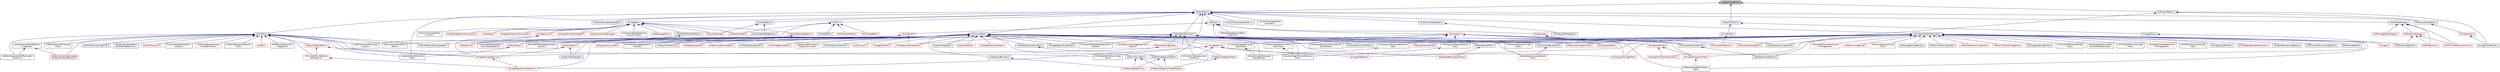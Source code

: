 digraph "itkRealTimeStamp.h"
{
 // LATEX_PDF_SIZE
  edge [fontname="Helvetica",fontsize="10",labelfontname="Helvetica",labelfontsize="10"];
  node [fontname="Helvetica",fontsize="10",shape=record];
  Node1 [label="itkRealTimeStamp.h",height=0.2,width=0.4,color="black", fillcolor="grey75", style="filled", fontcolor="black",tooltip=" "];
  Node1 -> Node2 [dir="back",color="midnightblue",fontsize="10",style="solid",fontname="Helvetica"];
  Node2 [label="itkDataObject.h",height=0.2,width=0.4,color="black", fillcolor="white", style="filled",URL="$itkDataObject_8h.html",tooltip=" "];
  Node2 -> Node3 [dir="back",color="midnightblue",fontsize="10",style="solid",fontname="Helvetica"];
  Node3 [label="itkAutoPointerDataObject\lDecorator.h",height=0.2,width=0.4,color="black", fillcolor="white", style="filled",URL="$itkAutoPointerDataObjectDecorator_8h.html",tooltip=" "];
  Node2 -> Node4 [dir="back",color="midnightblue",fontsize="10",style="solid",fontname="Helvetica"];
  Node4 [label="itkCSVArray2DDataObject.h",height=0.2,width=0.4,color="black", fillcolor="white", style="filled",URL="$itkCSVArray2DDataObject_8h.html",tooltip=" "];
  Node4 -> Node5 [dir="back",color="midnightblue",fontsize="10",style="solid",fontname="Helvetica"];
  Node5 [label="itkCSVArray2DFileReader.h",height=0.2,width=0.4,color="black", fillcolor="white", style="filled",URL="$itkCSVArray2DFileReader_8h.html",tooltip=" "];
  Node2 -> Node6 [dir="back",color="midnightblue",fontsize="10",style="solid",fontname="Helvetica"];
  Node6 [label="itkDataObjectDecorator.h",height=0.2,width=0.4,color="black", fillcolor="white", style="filled",URL="$itkDataObjectDecorator_8h.html",tooltip=" "];
  Node6 -> Node7 [dir="back",color="midnightblue",fontsize="10",style="solid",fontname="Helvetica"];
  Node7 [label="itkImageRegistrationMethod.h",height=0.2,width=0.4,color="black", fillcolor="white", style="filled",URL="$itkImageRegistrationMethod_8h.html",tooltip=" "];
  Node6 -> Node8 [dir="back",color="midnightblue",fontsize="10",style="solid",fontname="Helvetica"];
  Node8 [label="itkImageRegistrationMethodv4.h",height=0.2,width=0.4,color="red", fillcolor="white", style="filled",URL="$itkImageRegistrationMethodv4_8h.html",tooltip=" "];
  Node6 -> Node13 [dir="back",color="midnightblue",fontsize="10",style="solid",fontname="Helvetica"];
  Node13 [label="itkImageToListSampleFilter.h",height=0.2,width=0.4,color="red", fillcolor="white", style="filled",URL="$itkImageToListSampleFilter_8h.html",tooltip=" "];
  Node6 -> Node15 [dir="back",color="midnightblue",fontsize="10",style="solid",fontname="Helvetica"];
  Node15 [label="itkImageToSpatialObjectRegistration\lMethod.h",height=0.2,width=0.4,color="black", fillcolor="white", style="filled",URL="$itkImageToSpatialObjectRegistrationMethod_8h.html",tooltip=" "];
  Node6 -> Node16 [dir="back",color="midnightblue",fontsize="10",style="solid",fontname="Helvetica"];
  Node16 [label="itkInteriorExteriorMeshFilter.h",height=0.2,width=0.4,color="black", fillcolor="white", style="filled",URL="$itkInteriorExteriorMeshFilter_8h.html",tooltip=" "];
  Node6 -> Node17 [dir="back",color="midnightblue",fontsize="10",style="solid",fontname="Helvetica"];
  Node17 [label="itkMultiResolutionImageRegistration\lMethod.h",height=0.2,width=0.4,color="red", fillcolor="white", style="filled",URL="$itkMultiResolutionImageRegistrationMethod_8h.html",tooltip=" "];
  Node6 -> Node19 [dir="back",color="midnightblue",fontsize="10",style="solid",fontname="Helvetica"];
  Node19 [label="itkPointSetToImageRegistration\lMethod.h",height=0.2,width=0.4,color="black", fillcolor="white", style="filled",URL="$itkPointSetToImageRegistrationMethod_8h.html",tooltip=" "];
  Node6 -> Node20 [dir="back",color="midnightblue",fontsize="10",style="solid",fontname="Helvetica"];
  Node20 [label="itkPointSetToPointSetRegistration\lMethod.h",height=0.2,width=0.4,color="black", fillcolor="white", style="filled",URL="$itkPointSetToPointSetRegistrationMethod_8h.html",tooltip=" "];
  Node6 -> Node21 [dir="back",color="midnightblue",fontsize="10",style="solid",fontname="Helvetica"];
  Node21 [label="itkResampleImageFilter.h",height=0.2,width=0.4,color="red", fillcolor="white", style="filled",URL="$itkResampleImageFilter_8h.html",tooltip=" "];
  Node21 -> Node23 [dir="back",color="midnightblue",fontsize="10",style="solid",fontname="Helvetica"];
  Node23 [label="itkImageToImageMetricv4.h",height=0.2,width=0.4,color="red", fillcolor="white", style="filled",URL="$itkImageToImageMetricv4_8h.html",tooltip=" "];
  Node23 -> Node8 [dir="back",color="midnightblue",fontsize="10",style="solid",fontname="Helvetica"];
  Node6 -> Node31 [dir="back",color="midnightblue",fontsize="10",style="solid",fontname="Helvetica"];
  Node31 [label="itkScalarImageToRunLength\lFeaturesFilter.h",height=0.2,width=0.4,color="black", fillcolor="white", style="filled",URL="$itkScalarImageToRunLengthFeaturesFilter_8h.html",tooltip=" "];
  Node6 -> Node32 [dir="back",color="midnightblue",fontsize="10",style="solid",fontname="Helvetica"];
  Node32 [label="itkScalarImageToTextureFeatures\lFilter.h",height=0.2,width=0.4,color="black", fillcolor="white", style="filled",URL="$itkScalarImageToTextureFeaturesFilter_8h.html",tooltip=" "];
  Node6 -> Node33 [dir="back",color="midnightblue",fontsize="10",style="solid",fontname="Helvetica"];
  Node33 [label="itkTransformGeometryImage\lFilter.h",height=0.2,width=0.4,color="black", fillcolor="white", style="filled",URL="$itkTransformGeometryImageFilter_8h.html",tooltip=" "];
  Node6 -> Node34 [dir="back",color="midnightblue",fontsize="10",style="solid",fontname="Helvetica"];
  Node34 [label="itkTransformToDisplacement\lFieldFilter.h",height=0.2,width=0.4,color="black", fillcolor="white", style="filled",URL="$itkTransformToDisplacementFieldFilter_8h.html",tooltip=" "];
  Node6 -> Node35 [dir="back",color="midnightblue",fontsize="10",style="solid",fontname="Helvetica"];
  Node35 [label="itkWeightedCovarianceSample\lFilter.h",height=0.2,width=0.4,color="red", fillcolor="white", style="filled",URL="$itkWeightedCovarianceSampleFilter_8h.html",tooltip=" "];
  Node6 -> Node37 [dir="back",color="midnightblue",fontsize="10",style="solid",fontname="Helvetica"];
  Node37 [label="itkWeightedMeanSampleFilter.h",height=0.2,width=0.4,color="red", fillcolor="white", style="filled",URL="$itkWeightedMeanSampleFilter_8h.html",tooltip=" "];
  Node2 -> Node38 [dir="back",color="midnightblue",fontsize="10",style="solid",fontname="Helvetica"];
  Node38 [label="itkGPUDataManager.h",height=0.2,width=0.4,color="black", fillcolor="white", style="filled",URL="$itkGPUDataManager_8h.html",tooltip=" "];
  Node38 -> Node39 [dir="back",color="midnightblue",fontsize="10",style="solid",fontname="Helvetica"];
  Node39 [label="itkGPUFiniteDifferenceFunction.h",height=0.2,width=0.4,color="red", fillcolor="white", style="filled",URL="$itkGPUFiniteDifferenceFunction_8h.html",tooltip=" "];
  Node38 -> Node52 [dir="back",color="midnightblue",fontsize="10",style="solid",fontname="Helvetica"];
  Node52 [label="itkGPUImageDataManager.h",height=0.2,width=0.4,color="red", fillcolor="white", style="filled",URL="$itkGPUImageDataManager_8h.html",tooltip=" "];
  Node38 -> Node55 [dir="back",color="midnightblue",fontsize="10",style="solid",fontname="Helvetica"];
  Node55 [label="itkGPUKernelManager.h",height=0.2,width=0.4,color="red", fillcolor="white", style="filled",URL="$itkGPUKernelManager_8h.html",tooltip=" "];
  Node55 -> Node57 [dir="back",color="midnightblue",fontsize="10",style="solid",fontname="Helvetica"];
  Node57 [label="itkGPUCastImageFilter.h",height=0.2,width=0.4,color="black", fillcolor="white", style="filled",URL="$itkGPUCastImageFilter_8h.html",tooltip=" "];
  Node55 -> Node39 [dir="back",color="midnightblue",fontsize="10",style="solid",fontname="Helvetica"];
  Node55 -> Node65 [dir="back",color="midnightblue",fontsize="10",style="solid",fontname="Helvetica"];
  Node65 [label="itkGPUReduction.h",height=0.2,width=0.4,color="red", fillcolor="white", style="filled",URL="$itkGPUReduction_8h.html",tooltip=" "];
  Node38 -> Node65 [dir="back",color="midnightblue",fontsize="10",style="solid",fontname="Helvetica"];
  Node2 -> Node66 [dir="back",color="midnightblue",fontsize="10",style="solid",fontname="Helvetica"];
  Node66 [label="itkImageBase.h",height=0.2,width=0.4,color="black", fillcolor="white", style="filled",URL="$itkImageBase_8h.html",tooltip=" "];
  Node66 -> Node67 [dir="back",color="midnightblue",fontsize="10",style="solid",fontname="Helvetica"];
  Node67 [label="itkBinaryThresholdSpatial\lFunction.h",height=0.2,width=0.4,color="black", fillcolor="white", style="filled",URL="$itkBinaryThresholdSpatialFunction_8h.html",tooltip=" "];
  Node66 -> Node68 [dir="back",color="midnightblue",fontsize="10",style="solid",fontname="Helvetica"];
  Node68 [label="itkGTestTypedefsAndConstructors.h",height=0.2,width=0.4,color="red", fillcolor="white", style="filled",URL="$itkGTestTypedefsAndConstructors_8h.html",tooltip=" "];
  Node66 -> Node70 [dir="back",color="midnightblue",fontsize="10",style="solid",fontname="Helvetica"];
  Node70 [label="itkImageFunction.h",height=0.2,width=0.4,color="red", fillcolor="white", style="filled",URL="$itkImageFunction_8h.html",tooltip=" "];
  Node70 -> Node71 [dir="back",color="midnightblue",fontsize="10",style="solid",fontname="Helvetica"];
  Node71 [label="itkBSplineControlPointImage\lFunction.h",height=0.2,width=0.4,color="black", fillcolor="white", style="filled",URL="$itkBSplineControlPointImageFunction_8h.html",tooltip=" "];
  Node70 -> Node23 [dir="back",color="midnightblue",fontsize="10",style="solid",fontname="Helvetica"];
  Node66 -> Node202 [dir="back",color="midnightblue",fontsize="10",style="solid",fontname="Helvetica"];
  Node202 [label="itkLabelMap.h",height=0.2,width=0.4,color="red", fillcolor="white", style="filled",URL="$itkLabelMap_8h.html",tooltip=" "];
  Node66 -> Node250 [dir="back",color="midnightblue",fontsize="10",style="solid",fontname="Helvetica"];
  Node250 [label="itkLevelSetImage.h",height=0.2,width=0.4,color="red", fillcolor="white", style="filled",URL="$itkLevelSetImage_8h.html",tooltip=" "];
  Node66 -> Node256 [dir="back",color="midnightblue",fontsize="10",style="solid",fontname="Helvetica"];
  Node256 [label="itkNeighborhoodAccessorFunctor.h",height=0.2,width=0.4,color="red", fillcolor="white", style="filled",URL="$itkNeighborhoodAccessorFunctor_8h.html",tooltip=" "];
  Node66 -> Node929 [dir="back",color="midnightblue",fontsize="10",style="solid",fontname="Helvetica"];
  Node929 [label="itkParametricPath.h",height=0.2,width=0.4,color="red", fillcolor="white", style="filled",URL="$itkParametricPath_8h.html",tooltip=" "];
  Node66 -> Node152 [dir="back",color="midnightblue",fontsize="10",style="solid",fontname="Helvetica"];
  Node152 [label="itkPointSetToImageMetric.h",height=0.2,width=0.4,color="red", fillcolor="white", style="filled",URL="$itkPointSetToImageMetric_8h.html",tooltip=" "];
  Node152 -> Node19 [dir="back",color="midnightblue",fontsize="10",style="solid",fontname="Helvetica"];
  Node152 -> Node156 [dir="back",color="midnightblue",fontsize="10",style="solid",fontname="Helvetica"];
  Node156 [label="itkPointSetToSpatialObject\lDemonsRegistration.h",height=0.2,width=0.4,color="black", fillcolor="white", style="filled",URL="$itkPointSetToSpatialObjectDemonsRegistration_8h.html",tooltip=" "];
  Node66 -> Node429 [dir="back",color="midnightblue",fontsize="10",style="solid",fontname="Helvetica"];
  Node429 [label="itkPointSetToPointSetMetric.h",height=0.2,width=0.4,color="black", fillcolor="white", style="filled",URL="$itkPointSetToPointSetMetric_8h.html",tooltip=" "];
  Node429 -> Node392 [dir="back",color="midnightblue",fontsize="10",style="solid",fontname="Helvetica"];
  Node392 [label="itkEuclideanDistancePoint\lMetric.h",height=0.2,width=0.4,color="black", fillcolor="white", style="filled",URL="$itkEuclideanDistancePointMetric_8h.html",tooltip=" "];
  Node429 -> Node20 [dir="back",color="midnightblue",fontsize="10",style="solid",fontname="Helvetica"];
  Node66 -> Node935 [dir="back",color="midnightblue",fontsize="10",style="solid",fontname="Helvetica"];
  Node935 [label="itkSpatialOrientationAdapter.h",height=0.2,width=0.4,color="red", fillcolor="white", style="filled",URL="$itkSpatialOrientationAdapter_8h.html",tooltip=" "];
  Node66 -> Node936 [dir="back",color="midnightblue",fontsize="10",style="solid",fontname="Helvetica"];
  Node936 [label="itkSpecialCoordinatesImage.h",height=0.2,width=0.4,color="red", fillcolor="white", style="filled",URL="$itkSpecialCoordinatesImage_8h.html",tooltip=" "];
  Node66 -> Node937 [dir="back",color="midnightblue",fontsize="10",style="solid",fontname="Helvetica"];
  Node937 [label="itkVectorImageNeighborhood\lAccessorFunctor.h",height=0.2,width=0.4,color="red", fillcolor="white", style="filled",URL="$itkVectorImageNeighborhoodAccessorFunctor_8h.html",tooltip=" "];
  Node66 -> Node145 [dir="back",color="midnightblue",fontsize="10",style="solid",fontname="Helvetica"];
  Node145 [label="itkWarpImageFilter.h",height=0.2,width=0.4,color="red", fillcolor="white", style="filled",URL="$itkWarpImageFilter_8h.html",tooltip=" "];
  Node2 -> Node939 [dir="back",color="midnightblue",fontsize="10",style="solid",fontname="Helvetica"];
  Node939 [label="itkLevelSetBase.h",height=0.2,width=0.4,color="black", fillcolor="white", style="filled",URL="$itkLevelSetBase_8h.html",tooltip=" "];
  Node939 -> Node250 [dir="back",color="midnightblue",fontsize="10",style="solid",fontname="Helvetica"];
  Node939 -> Node940 [dir="back",color="midnightblue",fontsize="10",style="solid",fontname="Helvetica"];
  Node940 [label="itkLevelSetQuadEdgeMesh.h",height=0.2,width=0.4,color="black", fillcolor="white", style="filled",URL="$itkLevelSetQuadEdgeMesh_8h.html",tooltip=" "];
  Node2 -> Node941 [dir="back",color="midnightblue",fontsize="10",style="solid",fontname="Helvetica"];
  Node941 [label="itkMatrixResizeableDataObject.h",height=0.2,width=0.4,color="black", fillcolor="white", style="filled",URL="$itkMatrixResizeableDataObject_8h.html",tooltip=" "];
  Node2 -> Node942 [dir="back",color="midnightblue",fontsize="10",style="solid",fontname="Helvetica"];
  Node942 [label="itkPath.h",height=0.2,width=0.4,color="black", fillcolor="white", style="filled",URL="$itkPath_8h.html",tooltip=" "];
  Node942 -> Node943 [dir="back",color="midnightblue",fontsize="10",style="solid",fontname="Helvetica"];
  Node943 [label="itkChainCodePath.h",height=0.2,width=0.4,color="red", fillcolor="white", style="filled",URL="$itkChainCodePath_8h.html",tooltip=" "];
  Node942 -> Node945 [dir="back",color="midnightblue",fontsize="10",style="solid",fontname="Helvetica"];
  Node945 [label="itkHilbertPath.h",height=0.2,width=0.4,color="black", fillcolor="white", style="filled",URL="$itkHilbertPath_8h.html",tooltip=" "];
  Node942 -> Node929 [dir="back",color="midnightblue",fontsize="10",style="solid",fontname="Helvetica"];
  Node942 -> Node909 [dir="back",color="midnightblue",fontsize="10",style="solid",fontname="Helvetica"];
  Node909 [label="itkPathConstIterator.h",height=0.2,width=0.4,color="red", fillcolor="white", style="filled",URL="$itkPathConstIterator_8h.html",tooltip=" "];
  Node942 -> Node946 [dir="back",color="midnightblue",fontsize="10",style="solid",fontname="Helvetica"];
  Node946 [label="itkPathSource.h",height=0.2,width=0.4,color="red", fillcolor="white", style="filled",URL="$itkPathSource_8h.html",tooltip=" "];
  Node2 -> Node951 [dir="back",color="midnightblue",fontsize="10",style="solid",fontname="Helvetica"];
  Node951 [label="itkPointSet.h",height=0.2,width=0.4,color="black", fillcolor="white", style="filled",URL="$itkPointSet_8h.html",tooltip=" "];
  Node951 -> Node690 [dir="back",color="midnightblue",fontsize="10",style="solid",fontname="Helvetica"];
  Node690 [label="itkBSplineControlPointImage\lFilter.h",height=0.2,width=0.4,color="black", fillcolor="white", style="filled",URL="$itkBSplineControlPointImageFilter_8h.html",tooltip=" "];
  Node951 -> Node71 [dir="back",color="midnightblue",fontsize="10",style="solid",fontname="Helvetica"];
  Node951 -> Node177 [dir="back",color="midnightblue",fontsize="10",style="solid",fontname="Helvetica"];
  Node177 [label="itkBSplineExponentialDiffeomorphic\lTransform.h",height=0.2,width=0.4,color="black", fillcolor="white", style="filled",URL="$itkBSplineExponentialDiffeomorphicTransform_8h.html",tooltip=" "];
  Node951 -> Node175 [dir="back",color="midnightblue",fontsize="10",style="solid",fontname="Helvetica"];
  Node175 [label="itkBSplineSmoothingOnUpdate\lDisplacementFieldTransform.h",height=0.2,width=0.4,color="red", fillcolor="white", style="filled",URL="$itkBSplineSmoothingOnUpdateDisplacementFieldTransform_8h.html",tooltip=" "];
  Node951 -> Node264 [dir="back",color="midnightblue",fontsize="10",style="solid",fontname="Helvetica"];
  Node264 [label="itkBlockMatchingImageFilter.h",height=0.2,width=0.4,color="black", fillcolor="white", style="filled",URL="$itkBlockMatchingImageFilter_8h.html",tooltip=" "];
  Node951 -> Node714 [dir="back",color="midnightblue",fontsize="10",style="solid",fontname="Helvetica"];
  Node714 [label="itkDisplacementFieldToBSpline\lImageFilter.h",height=0.2,width=0.4,color="black", fillcolor="white", style="filled",URL="$itkDisplacementFieldToBSplineImageFilter_8h.html",tooltip=" "];
  Node714 -> Node177 [dir="back",color="midnightblue",fontsize="10",style="solid",fontname="Helvetica"];
  Node714 -> Node175 [dir="back",color="midnightblue",fontsize="10",style="solid",fontname="Helvetica"];
  Node951 -> Node392 [dir="back",color="midnightblue",fontsize="10",style="solid",fontname="Helvetica"];
  Node951 -> Node185 [dir="back",color="midnightblue",fontsize="10",style="solid",fontname="Helvetica"];
  Node185 [label="itkExpectationBasedPoint\lSetToPointSetMetricv4.h",height=0.2,width=0.4,color="black", fillcolor="white", style="filled",URL="$itkExpectationBasedPointSetToPointSetMetricv4_8h.html",tooltip=" "];
  Node951 -> Node23 [dir="back",color="midnightblue",fontsize="10",style="solid",fontname="Helvetica"];
  Node951 -> Node952 [dir="back",color="midnightblue",fontsize="10",style="solid",fontname="Helvetica"];
  Node952 [label="itkKernelTransform.h",height=0.2,width=0.4,color="red", fillcolor="white", style="filled",URL="$itkKernelTransform_8h.html",tooltip=" "];
  Node951 -> Node262 [dir="back",color="midnightblue",fontsize="10",style="solid",fontname="Helvetica"];
  Node262 [label="itkLandmarkBasedTransform\lInitializer.h",height=0.2,width=0.4,color="black", fillcolor="white", style="filled",URL="$itkLandmarkBasedTransformInitializer_8h.html",tooltip=" "];
  Node951 -> Node958 [dir="back",color="midnightblue",fontsize="10",style="solid",fontname="Helvetica"];
  Node958 [label="itkManifoldParzenWindows\lPointSetFunction.h",height=0.2,width=0.4,color="red", fillcolor="white", style="filled",URL="$itkManifoldParzenWindowsPointSetFunction_8h.html",tooltip=" "];
  Node951 -> Node336 [dir="back",color="midnightblue",fontsize="10",style="solid",fontname="Helvetica"];
  Node336 [label="itkMaskFeaturePointSelection\lFilter.h",height=0.2,width=0.4,color="black", fillcolor="white", style="filled",URL="$itkMaskFeaturePointSelectionFilter_8h.html",tooltip=" "];
  Node951 -> Node959 [dir="back",color="midnightblue",fontsize="10",style="solid",fontname="Helvetica"];
  Node959 [label="itkMesh.h",height=0.2,width=0.4,color="red", fillcolor="white", style="filled",URL="$itkMesh_8h.html",tooltip=" "];
  Node951 -> Node828 [dir="back",color="midnightblue",fontsize="10",style="solid",fontname="Helvetica"];
  Node828 [label="itkN4BiasFieldCorrection\lImageFilter.h",height=0.2,width=0.4,color="black", fillcolor="white", style="filled",URL="$itkN4BiasFieldCorrectionImageFilter_8h.html",tooltip=" "];
  Node951 -> Node180 [dir="back",color="midnightblue",fontsize="10",style="solid",fontname="Helvetica"];
  Node180 [label="itkObjectToObjectMetric.h",height=0.2,width=0.4,color="red", fillcolor="white", style="filled",URL="$itkObjectToObjectMetric_8h.html",tooltip=" "];
  Node180 -> Node23 [dir="back",color="midnightblue",fontsize="10",style="solid",fontname="Helvetica"];
  Node180 -> Node182 [dir="back",color="midnightblue",fontsize="10",style="solid",fontname="Helvetica"];
  Node182 [label="itkPointSetToPointSetMetric\lWithIndexv4.h",height=0.2,width=0.4,color="red", fillcolor="white", style="filled",URL="$itkPointSetToPointSetMetricWithIndexv4_8h.html",tooltip=" "];
  Node182 -> Node8 [dir="back",color="midnightblue",fontsize="10",style="solid",fontname="Helvetica"];
  Node951 -> Node989 [dir="back",color="midnightblue",fontsize="10",style="solid",fontname="Helvetica"];
  Node989 [label="itkPointSetToListSampleAdaptor.h",height=0.2,width=0.4,color="black", fillcolor="white", style="filled",URL="$itkPointSetToListSampleAdaptor_8h.html",tooltip=" "];
  Node951 -> Node182 [dir="back",color="midnightblue",fontsize="10",style="solid",fontname="Helvetica"];
  Node951 -> Node990 [dir="back",color="midnightblue",fontsize="10",style="solid",fontname="Helvetica"];
  Node990 [label="itkSpatialObjectToPointSet\lFilter.h",height=0.2,width=0.4,color="black", fillcolor="white", style="filled",URL="$itkSpatialObjectToPointSetFilter_8h.html",tooltip=" "];
  Node951 -> Node891 [dir="back",color="midnightblue",fontsize="10",style="solid",fontname="Helvetica"];
  Node891 [label="itkTriangleMeshToBinaryImage\lFilter.h",height=0.2,width=0.4,color="black", fillcolor="white", style="filled",URL="$itkTriangleMeshToBinaryImageFilter_8h.html",tooltip=" "];
  Node2 -> Node991 [dir="back",color="midnightblue",fontsize="10",style="solid",fontname="Helvetica"];
  Node991 [label="itkProcessObject.h",height=0.2,width=0.4,color="black", fillcolor="white", style="filled",URL="$itkProcessObject_8h.html",tooltip=" "];
  Node991 -> Node992 [dir="back",color="midnightblue",fontsize="10",style="solid",fontname="Helvetica"];
  Node992 [label="itkCovarianceSampleFilter.h",height=0.2,width=0.4,color="black", fillcolor="white", style="filled",URL="$itkCovarianceSampleFilter_8h.html",tooltip=" "];
  Node992 -> Node35 [dir="back",color="midnightblue",fontsize="10",style="solid",fontname="Helvetica"];
  Node991 -> Node993 [dir="back",color="midnightblue",fontsize="10",style="solid",fontname="Helvetica"];
  Node993 [label="itkDataObjectConstIterator.h",height=0.2,width=0.4,color="red", fillcolor="white", style="filled",URL="$itkDataObjectConstIterator_8h.html",tooltip=" "];
  Node991 -> Node996 [dir="back",color="midnightblue",fontsize="10",style="solid",fontname="Helvetica"];
  Node996 [label="itkDataObjectIterator.h",height=0.2,width=0.4,color="red", fillcolor="white", style="filled",URL="$itkDataObjectIterator_8h.html",tooltip=" "];
  Node991 -> Node999 [dir="back",color="midnightblue",fontsize="10",style="solid",fontname="Helvetica"];
  Node999 [label="itkEquivalencyTable.h",height=0.2,width=0.4,color="black", fillcolor="white", style="filled",URL="$itkEquivalencyTable_8h.html",tooltip=" "];
  Node999 -> Node1000 [dir="back",color="midnightblue",fontsize="10",style="solid",fontname="Helvetica"];
  Node1000 [label="itkWatershedSegmentTreeGenerator.h",height=0.2,width=0.4,color="red", fillcolor="white", style="filled",URL="$itkWatershedSegmentTreeGenerator_8h.html",tooltip=" "];
  Node999 -> Node924 [dir="back",color="midnightblue",fontsize="10",style="solid",fontname="Helvetica"];
  Node924 [label="itkWatershedSegmenter.h",height=0.2,width=0.4,color="red", fillcolor="white", style="filled",URL="$itkWatershedSegmenter_8h.html",tooltip=" "];
  Node991 -> Node1001 [dir="back",color="midnightblue",fontsize="10",style="solid",fontname="Helvetica"];
  Node1001 [label="itkGDCMSeriesFileNames.h",height=0.2,width=0.4,color="black", fillcolor="white", style="filled",URL="$itkGDCMSeriesFileNames_8h.html",tooltip=" "];
  Node991 -> Node1002 [dir="back",color="midnightblue",fontsize="10",style="solid",fontname="Helvetica"];
  Node1002 [label="itkHistogramToRunLengthFeatures\lFilter.h",height=0.2,width=0.4,color="black", fillcolor="white", style="filled",URL="$itkHistogramToRunLengthFeaturesFilter_8h.html",tooltip=" "];
  Node1002 -> Node31 [dir="back",color="midnightblue",fontsize="10",style="solid",fontname="Helvetica"];
  Node991 -> Node1003 [dir="back",color="midnightblue",fontsize="10",style="solid",fontname="Helvetica"];
  Node1003 [label="itkHistogramToTextureFeatures\lFilter.h",height=0.2,width=0.4,color="black", fillcolor="white", style="filled",URL="$itkHistogramToTextureFeaturesFilter_8h.html",tooltip=" "];
  Node1003 -> Node32 [dir="back",color="midnightblue",fontsize="10",style="solid",fontname="Helvetica"];
  Node991 -> Node1004 [dir="back",color="midnightblue",fontsize="10",style="solid",fontname="Helvetica"];
  Node1004 [label="itkIOCommon.h",height=0.2,width=0.4,color="red", fillcolor="white", style="filled",URL="$itkIOCommon_8h.html",tooltip=" "];
  Node991 -> Node1011 [dir="back",color="midnightblue",fontsize="10",style="solid",fontname="Helvetica"];
  Node1011 [label="itkImageFileWriter.h",height=0.2,width=0.4,color="red", fillcolor="white", style="filled",URL="$itkImageFileWriter_8h.html",tooltip=" "];
  Node991 -> Node7 [dir="back",color="midnightblue",fontsize="10",style="solid",fontname="Helvetica"];
  Node991 -> Node8 [dir="back",color="midnightblue",fontsize="10",style="solid",fontname="Helvetica"];
  Node991 -> Node674 [dir="back",color="midnightblue",fontsize="10",style="solid",fontname="Helvetica"];
  Node674 [label="itkImageSource.h",height=0.2,width=0.4,color="red", fillcolor="white", style="filled",URL="$itkImageSource_8h.html",tooltip=" "];
  Node674 -> Node525 [dir="back",color="midnightblue",fontsize="10",style="solid",fontname="Helvetica"];
  Node525 [label="itkHistogramToImageFilter.h",height=0.2,width=0.4,color="red", fillcolor="white", style="filled",URL="$itkHistogramToImageFilter_8h.html",tooltip=" "];
  Node674 -> Node681 [dir="back",color="midnightblue",fontsize="10",style="solid",fontname="Helvetica"];
  Node681 [label="itkImageFileReader.h",height=0.2,width=0.4,color="red", fillcolor="white", style="filled",URL="$itkImageFileReader_8h.html",tooltip=" "];
  Node674 -> Node34 [dir="back",color="midnightblue",fontsize="10",style="solid",fontname="Helvetica"];
  Node674 -> Node891 [dir="back",color="midnightblue",fontsize="10",style="solid",fontname="Helvetica"];
  Node991 -> Node13 [dir="back",color="midnightblue",fontsize="10",style="solid",fontname="Helvetica"];
  Node991 -> Node15 [dir="back",color="midnightblue",fontsize="10",style="solid",fontname="Helvetica"];
  Node991 -> Node1013 [dir="back",color="midnightblue",fontsize="10",style="solid",fontname="Helvetica"];
  Node1013 [label="itkIterationReporter.h",height=0.2,width=0.4,color="black", fillcolor="white", style="filled",URL="$itkIterationReporter_8h.html",tooltip=" "];
  Node991 -> Node1014 [dir="back",color="midnightblue",fontsize="10",style="solid",fontname="Helvetica"];
  Node1014 [label="itkMeanSampleFilter.h",height=0.2,width=0.4,color="black", fillcolor="white", style="filled",URL="$itkMeanSampleFilter_8h.html",tooltip=" "];
  Node1014 -> Node37 [dir="back",color="midnightblue",fontsize="10",style="solid",fontname="Helvetica"];
  Node991 -> Node1015 [dir="back",color="midnightblue",fontsize="10",style="solid",fontname="Helvetica"];
  Node1015 [label="itkMeshFileWriter.h",height=0.2,width=0.4,color="red", fillcolor="white", style="filled",URL="$itkMeshFileWriter_8h.html",tooltip=" "];
  Node991 -> Node1017 [dir="back",color="midnightblue",fontsize="10",style="solid",fontname="Helvetica"];
  Node1017 [label="itkMeshSource.h",height=0.2,width=0.4,color="red", fillcolor="white", style="filled",URL="$itkMeshSource_8h.html",tooltip=" "];
  Node1017 -> Node990 [dir="back",color="midnightblue",fontsize="10",style="solid",fontname="Helvetica"];
  Node991 -> Node17 [dir="back",color="midnightblue",fontsize="10",style="solid",fontname="Helvetica"];
  Node991 -> Node1037 [dir="back",color="midnightblue",fontsize="10",style="solid",fontname="Helvetica"];
  Node1037 [label="itkOneWayEquivalencyTable.h",height=0.2,width=0.4,color="black", fillcolor="white", style="filled",URL="$itkOneWayEquivalencyTable_8h.html",tooltip=" "];
  Node1037 -> Node1038 [dir="back",color="midnightblue",fontsize="10",style="solid",fontname="Helvetica"];
  Node1038 [label="itkWatershedSegmentTable.h",height=0.2,width=0.4,color="black", fillcolor="white", style="filled",URL="$itkWatershedSegmentTable_8h.html",tooltip=" "];
  Node1038 -> Node1000 [dir="back",color="midnightblue",fontsize="10",style="solid",fontname="Helvetica"];
  Node1038 -> Node924 [dir="back",color="midnightblue",fontsize="10",style="solid",fontname="Helvetica"];
  Node991 -> Node946 [dir="back",color="midnightblue",fontsize="10",style="solid",fontname="Helvetica"];
  Node991 -> Node19 [dir="back",color="midnightblue",fontsize="10",style="solid",fontname="Helvetica"];
  Node991 -> Node20 [dir="back",color="midnightblue",fontsize="10",style="solid",fontname="Helvetica"];
  Node991 -> Node156 [dir="back",color="midnightblue",fontsize="10",style="solid",fontname="Helvetica"];
  Node991 -> Node1039 [dir="back",color="midnightblue",fontsize="10",style="solid",fontname="Helvetica"];
  Node1039 [label="itkProgressAccumulator.h",height=0.2,width=0.4,color="red", fillcolor="white", style="filled",URL="$itkProgressAccumulator_8h.html",tooltip=" "];
  Node991 -> Node1040 [dir="back",color="midnightblue",fontsize="10",style="solid",fontname="Helvetica"];
  Node1040 [label="itkProgressReporter.h",height=0.2,width=0.4,color="red", fillcolor="white", style="filled",URL="$itkProgressReporter_8h.html",tooltip=" "];
  Node1040 -> Node1041 [dir="back",color="midnightblue",fontsize="10",style="solid",fontname="Helvetica"];
  Node1041 [label="itkHistogramThresholdCalculator.h",height=0.2,width=0.4,color="red", fillcolor="white", style="filled",URL="$itkHistogramThresholdCalculator_8h.html",tooltip=" "];
  Node1040 -> Node654 [dir="back",color="midnightblue",fontsize="10",style="solid",fontname="Helvetica"];
  Node654 [label="itkImageToHistogramFilter.h",height=0.2,width=0.4,color="red", fillcolor="white", style="filled",URL="$itkImageToHistogramFilter_8h.html",tooltip=" "];
  Node654 -> Node668 [dir="back",color="midnightblue",fontsize="10",style="solid",fontname="Helvetica"];
  Node668 [label="itkMaskedImageToHistogram\lFilter.h",height=0.2,width=0.4,color="black", fillcolor="white", style="filled",URL="$itkMaskedImageToHistogramFilter_8h.html",tooltip=" "];
  Node991 -> Node1083 [dir="back",color="midnightblue",fontsize="10",style="solid",fontname="Helvetica"];
  Node1083 [label="itkProgressTransformer.h",height=0.2,width=0.4,color="black", fillcolor="white", style="filled",URL="$itkProgressTransformer_8h.html",tooltip=" "];
  Node991 -> Node1084 [dir="back",color="midnightblue",fontsize="10",style="solid",fontname="Helvetica"];
  Node1084 [label="itkSampleClassifierFilter.h",height=0.2,width=0.4,color="red", fillcolor="white", style="filled",URL="$itkSampleClassifierFilter_8h.html",tooltip=" "];
  Node991 -> Node1085 [dir="back",color="midnightblue",fontsize="10",style="solid",fontname="Helvetica"];
  Node1085 [label="itkSampleToHistogramFilter.h",height=0.2,width=0.4,color="red", fillcolor="white", style="filled",URL="$itkSampleToHistogramFilter_8h.html",tooltip=" "];
  Node991 -> Node1086 [dir="back",color="midnightblue",fontsize="10",style="solid",fontname="Helvetica"];
  Node1086 [label="itkSampleToSubsampleFilter.h",height=0.2,width=0.4,color="black", fillcolor="white", style="filled",URL="$itkSampleToSubsampleFilter_8h.html",tooltip=" "];
  Node1086 -> Node1087 [dir="back",color="midnightblue",fontsize="10",style="solid",fontname="Helvetica"];
  Node1087 [label="itkNeighborhoodSampler.h",height=0.2,width=0.4,color="black", fillcolor="white", style="filled",URL="$itkNeighborhoodSampler_8h.html",tooltip=" "];
  Node991 -> Node912 [dir="back",color="midnightblue",fontsize="10",style="solid",fontname="Helvetica"];
  Node912 [label="itkScalarImageToCooccurrence\lMatrixFilter.h",height=0.2,width=0.4,color="black", fillcolor="white", style="filled",URL="$itkScalarImageToCooccurrenceMatrixFilter_8h.html",tooltip=" "];
  Node912 -> Node32 [dir="back",color="midnightblue",fontsize="10",style="solid",fontname="Helvetica"];
  Node991 -> Node913 [dir="back",color="midnightblue",fontsize="10",style="solid",fontname="Helvetica"];
  Node913 [label="itkScalarImageToRunLength\lMatrixFilter.h",height=0.2,width=0.4,color="black", fillcolor="white", style="filled",URL="$itkScalarImageToRunLengthMatrixFilter_8h.html",tooltip=" "];
  Node913 -> Node31 [dir="back",color="midnightblue",fontsize="10",style="solid",fontname="Helvetica"];
  Node991 -> Node1088 [dir="back",color="midnightblue",fontsize="10",style="solid",fontname="Helvetica"];
  Node1088 [label="itkSimpleFilterWatcher.h",height=0.2,width=0.4,color="red", fillcolor="white", style="filled",URL="$itkSimpleFilterWatcher_8h.html",tooltip=" "];
  Node991 -> Node1090 [dir="back",color="midnightblue",fontsize="10",style="solid",fontname="Helvetica"];
  Node1090 [label="itkSpatialObject.h",height=0.2,width=0.4,color="red", fillcolor="white", style="filled",URL="$itkSpatialObject_8h.html",tooltip=" "];
  Node1090 -> Node23 [dir="back",color="midnightblue",fontsize="10",style="solid",fontname="Helvetica"];
  Node1090 -> Node1101 [dir="back",color="midnightblue",fontsize="10",style="solid",fontname="Helvetica"];
  Node1101 [label="itkSpatialObjectReader.h",height=0.2,width=0.4,color="black", fillcolor="white", style="filled",URL="$itkSpatialObjectReader_8h.html",tooltip=" "];
  Node991 -> Node1101 [dir="back",color="midnightblue",fontsize="10",style="solid",fontname="Helvetica"];
  Node991 -> Node1129 [dir="back",color="midnightblue",fontsize="10",style="solid",fontname="Helvetica"];
  Node1129 [label="itkStandardDeviationPerComponent\lSampleFilter.h",height=0.2,width=0.4,color="black", fillcolor="white", style="filled",URL="$itkStandardDeviationPerComponentSampleFilter_8h.html",tooltip=" "];
  Node991 -> Node1130 [dir="back",color="midnightblue",fontsize="10",style="solid",fontname="Helvetica"];
  Node1130 [label="itkStreamingProcessObject.h",height=0.2,width=0.4,color="red", fillcolor="white", style="filled",URL="$itkStreamingProcessObject_8h.html",tooltip=" "];
  Node991 -> Node1131 [dir="back",color="midnightblue",fontsize="10",style="solid",fontname="Helvetica"];
  Node1131 [label="itkTemporalProcessObject.h",height=0.2,width=0.4,color="red", fillcolor="white", style="filled",URL="$itkTemporalProcessObject_8h.html",tooltip=" "];
  Node991 -> Node1133 [dir="back",color="midnightblue",fontsize="10",style="solid",fontname="Helvetica"];
  Node1133 [label="itkTotalProgressReporter.h",height=0.2,width=0.4,color="black", fillcolor="white", style="filled",URL="$itkTotalProgressReporter_8h.html",tooltip=" "];
  Node991 -> Node1134 [dir="back",color="midnightblue",fontsize="10",style="solid",fontname="Helvetica"];
  Node1134 [label="itkVTKImageExportBase.h",height=0.2,width=0.4,color="red", fillcolor="white", style="filled",URL="$itkVTKImageExportBase_8h.html",tooltip=" "];
  Node991 -> Node923 [dir="back",color="midnightblue",fontsize="10",style="solid",fontname="Helvetica"];
  Node923 [label="itkWatershedBoundary.h",height=0.2,width=0.4,color="black", fillcolor="white", style="filled",URL="$itkWatershedBoundary_8h.html",tooltip=" "];
  Node923 -> Node924 [dir="back",color="midnightblue",fontsize="10",style="solid",fontname="Helvetica"];
  Node991 -> Node1136 [dir="back",color="midnightblue",fontsize="10",style="solid",fontname="Helvetica"];
  Node1136 [label="itkWatershedMiniPipeline\lProgressCommand.h",height=0.2,width=0.4,color="red", fillcolor="white", style="filled",URL="$itkWatershedMiniPipelineProgressCommand_8h.html",tooltip=" "];
  Node991 -> Node1137 [dir="back",color="midnightblue",fontsize="10",style="solid",fontname="Helvetica"];
  Node1137 [label="itkWatershedSegmentTree.h",height=0.2,width=0.4,color="red", fillcolor="white", style="filled",URL="$itkWatershedSegmentTree_8h.html",tooltip=" "];
  Node1137 -> Node1000 [dir="back",color="midnightblue",fontsize="10",style="solid",fontname="Helvetica"];
  Node2 -> Node1138 [dir="back",color="midnightblue",fontsize="10",style="solid",fontname="Helvetica"];
  Node1138 [label="itkSample.h",height=0.2,width=0.4,color="black", fillcolor="white", style="filled",URL="$itkSample_8h.html",tooltip=" "];
  Node1138 -> Node1139 [dir="back",color="midnightblue",fontsize="10",style="solid",fontname="Helvetica"];
  Node1139 [label="itkHistogram.h",height=0.2,width=0.4,color="red", fillcolor="white", style="filled",URL="$itkHistogram_8h.html",tooltip=" "];
  Node1139 -> Node525 [dir="back",color="midnightblue",fontsize="10",style="solid",fontname="Helvetica"];
  Node1139 -> Node1002 [dir="back",color="midnightblue",fontsize="10",style="solid",fontname="Helvetica"];
  Node1139 -> Node1003 [dir="back",color="midnightblue",fontsize="10",style="solid",fontname="Helvetica"];
  Node1139 -> Node654 [dir="back",color="midnightblue",fontsize="10",style="solid",fontname="Helvetica"];
  Node1139 -> Node670 [dir="back",color="midnightblue",fontsize="10",style="solid",fontname="Helvetica"];
  Node670 [label="itkLabelStatisticsImageFilter.h",height=0.2,width=0.4,color="black", fillcolor="white", style="filled",URL="$itkLabelStatisticsImageFilter_8h.html",tooltip=" "];
  Node1139 -> Node668 [dir="back",color="midnightblue",fontsize="10",style="solid",fontname="Helvetica"];
  Node1139 -> Node912 [dir="back",color="midnightblue",fontsize="10",style="solid",fontname="Helvetica"];
  Node1139 -> Node913 [dir="back",color="midnightblue",fontsize="10",style="solid",fontname="Helvetica"];
  Node1138 -> Node1141 [dir="back",color="midnightblue",fontsize="10",style="solid",fontname="Helvetica"];
  Node1141 [label="itkListSample.h",height=0.2,width=0.4,color="red", fillcolor="white", style="filled",URL="$itkListSample_8h.html",tooltip=" "];
  Node1141 -> Node13 [dir="back",color="midnightblue",fontsize="10",style="solid",fontname="Helvetica"];
  Node1141 -> Node989 [dir="back",color="midnightblue",fontsize="10",style="solid",fontname="Helvetica"];
  Node1138 -> Node328 [dir="back",color="midnightblue",fontsize="10",style="solid",fontname="Helvetica"];
  Node328 [label="itkPatchBasedDenoisingBase\lImageFilter.h",height=0.2,width=0.4,color="red", fillcolor="white", style="filled",URL="$itkPatchBasedDenoisingBaseImageFilter_8h.html",tooltip=" "];
  Node1138 -> Node1145 [dir="back",color="midnightblue",fontsize="10",style="solid",fontname="Helvetica"];
  Node1145 [label="itkSubsample.h",height=0.2,width=0.4,color="red", fillcolor="white", style="filled",URL="$itkSubsample_8h.html",tooltip=" "];
  Node1145 -> Node1086 [dir="back",color="midnightblue",fontsize="10",style="solid",fontname="Helvetica"];
  Node1145 -> Node1151 [dir="back",color="midnightblue",fontsize="10",style="solid",fontname="Helvetica"];
  Node1151 [label="itkSubsamplerBase.h",height=0.2,width=0.4,color="red", fillcolor="white", style="filled",URL="$itkSubsamplerBase_8h.html",tooltip=" "];
  Node1138 -> Node1151 [dir="back",color="midnightblue",fontsize="10",style="solid",fontname="Helvetica"];
  Node2 -> Node1156 [dir="back",color="midnightblue",fontsize="10",style="solid",fontname="Helvetica"];
  Node1156 [label="itkSimpleDataObjectDecorator.h",height=0.2,width=0.4,color="black", fillcolor="white", style="filled",URL="$itkSimpleDataObjectDecorator_8h.html",tooltip=" "];
  Node1156 -> Node747 [dir="back",color="midnightblue",fontsize="10",style="solid",fontname="Helvetica"];
  Node747 [label="itkBinaryFunctorImageFilter.h",height=0.2,width=0.4,color="black", fillcolor="white", style="filled",URL="$itkBinaryFunctorImageFilter_8h.html",tooltip=" "];
  Node1156 -> Node748 [dir="back",color="midnightblue",fontsize="10",style="solid",fontname="Helvetica"];
  Node748 [label="itkBinaryGeneratorImageFilter.h",height=0.2,width=0.4,color="red", fillcolor="white", style="filled",URL="$itkBinaryGeneratorImageFilter_8h.html",tooltip=" "];
  Node1156 -> Node546 [dir="back",color="midnightblue",fontsize="10",style="solid",fontname="Helvetica"];
  Node546 [label="itkBinaryThresholdImageFilter.h",height=0.2,width=0.4,color="red", fillcolor="white", style="filled",URL="$itkBinaryThresholdImageFilter_8h.html",tooltip=" "];
  Node1156 -> Node582 [dir="back",color="midnightblue",fontsize="10",style="solid",fontname="Helvetica"];
  Node582 [label="itkChangeLabelImageFilter.h",height=0.2,width=0.4,color="black", fillcolor="white", style="filled",URL="$itkChangeLabelImageFilter_8h.html",tooltip=" "];
  Node1156 -> Node698 [dir="back",color="midnightblue",fontsize="10",style="solid",fontname="Helvetica"];
  Node698 [label="itkConnectedThresholdImage\lFilter.h",height=0.2,width=0.4,color="black", fillcolor="white", style="filled",URL="$itkConnectedThresholdImageFilter_8h.html",tooltip=" "];
  Node1156 -> Node992 [dir="back",color="midnightblue",fontsize="10",style="solid",fontname="Helvetica"];
  Node1156 -> Node1157 [dir="back",color="midnightblue",fontsize="10",style="solid",fontname="Helvetica"];
  Node1157 [label="itkExpectationMaximization\lMixtureModelEstimator.h",height=0.2,width=0.4,color="black", fillcolor="white", style="filled",URL="$itkExpectationMaximizationMixtureModelEstimator_8h.html",tooltip=" "];
  Node1156 -> Node721 [dir="back",color="midnightblue",fontsize="10",style="solid",fontname="Helvetica"];
  Node721 [label="itkFullToHalfHermitianImage\lFilter.h",height=0.2,width=0.4,color="black", fillcolor="white", style="filled",URL="$itkFullToHalfHermitianImageFilter_8h.html",tooltip=" "];
  Node1156 -> Node57 [dir="back",color="midnightblue",fontsize="10",style="solid",fontname="Helvetica"];
  Node1156 -> Node735 [dir="back",color="midnightblue",fontsize="10",style="solid",fontname="Helvetica"];
  Node735 [label="itkHalfHermitianToRealInverse\lFFTImageFilter.h",height=0.2,width=0.4,color="red", fillcolor="white", style="filled",URL="$itkHalfHermitianToRealInverseFFTImageFilter_8h.html",tooltip=" "];
  Node1156 -> Node736 [dir="back",color="midnightblue",fontsize="10",style="solid",fontname="Helvetica"];
  Node736 [label="itkHalfToFullHermitianImage\lFilter.h",height=0.2,width=0.4,color="black", fillcolor="white", style="filled",URL="$itkHalfToFullHermitianImageFilter_8h.html",tooltip=" "];
  Node1156 -> Node1041 [dir="back",color="midnightblue",fontsize="10",style="solid",fontname="Helvetica"];
  Node1156 -> Node525 [dir="back",color="midnightblue",fontsize="10",style="solid",fontname="Helvetica"];
  Node1156 -> Node1002 [dir="back",color="midnightblue",fontsize="10",style="solid",fontname="Helvetica"];
  Node1156 -> Node1003 [dir="back",color="midnightblue",fontsize="10",style="solid",fontname="Helvetica"];
  Node1156 -> Node744 [dir="back",color="midnightblue",fontsize="10",style="solid",fontname="Helvetica"];
  Node744 [label="itkImageClassifierFilter.h",height=0.2,width=0.4,color="black", fillcolor="white", style="filled",URL="$itkImageClassifierFilter_8h.html",tooltip=" "];
  Node1156 -> Node681 [dir="back",color="midnightblue",fontsize="10",style="solid",fontname="Helvetica"];
  Node1156 -> Node654 [dir="back",color="midnightblue",fontsize="10",style="solid",fontname="Helvetica"];
  Node1156 -> Node1158 [dir="back",color="midnightblue",fontsize="10",style="solid",fontname="Helvetica"];
  Node1158 [label="itkKdTreeBasedKmeansEstimator.h",height=0.2,width=0.4,color="red", fillcolor="white", style="filled",URL="$itkKdTreeBasedKmeansEstimator_8h.html",tooltip=" "];
  Node1156 -> Node792 [dir="back",color="midnightblue",fontsize="10",style="solid",fontname="Helvetica"];
  Node792 [label="itkLabelGeometryImageFilter.h",height=0.2,width=0.4,color="black", fillcolor="white", style="filled",URL="$itkLabelGeometryImageFilter_8h.html",tooltip=" "];
  Node1156 -> Node670 [dir="back",color="midnightblue",fontsize="10",style="solid",fontname="Helvetica"];
  Node1156 -> Node668 [dir="back",color="midnightblue",fontsize="10",style="solid",fontname="Helvetica"];
  Node1156 -> Node1014 [dir="back",color="midnightblue",fontsize="10",style="solid",fontname="Helvetica"];
  Node1156 -> Node671 [dir="back",color="midnightblue",fontsize="10",style="solid",fontname="Helvetica"];
  Node671 [label="itkMinimumMaximumImageFilter.h",height=0.2,width=0.4,color="black", fillcolor="white", style="filled",URL="$itkMinimumMaximumImageFilter_8h.html",tooltip=" "];
  Node1156 -> Node1087 [dir="back",color="midnightblue",fontsize="10",style="solid",fontname="Helvetica"];
  Node1156 -> Node780 [dir="back",color="midnightblue",fontsize="10",style="solid",fontname="Helvetica"];
  Node780 [label="itkPasteImageFilter.h",height=0.2,width=0.4,color="black", fillcolor="white", style="filled",URL="$itkPasteImageFilter_8h.html",tooltip=" "];
  Node1156 -> Node853 [dir="back",color="midnightblue",fontsize="10",style="solid",fontname="Helvetica"];
  Node853 [label="itkRealToHalfHermitianForward\lFFTImageFilter.h",height=0.2,width=0.4,color="red", fillcolor="white", style="filled",URL="$itkRealToHalfHermitianForwardFFTImageFilter_8h.html",tooltip=" "];
  Node1156 -> Node1084 [dir="back",color="midnightblue",fontsize="10",style="solid",fontname="Helvetica"];
  Node1156 -> Node1085 [dir="back",color="midnightblue",fontsize="10",style="solid",fontname="Helvetica"];
  Node1156 -> Node1129 [dir="back",color="midnightblue",fontsize="10",style="solid",fontname="Helvetica"];
  Node1156 -> Node672 [dir="back",color="midnightblue",fontsize="10",style="solid",fontname="Helvetica"];
  Node672 [label="itkStatisticsImageFilter.h",height=0.2,width=0.4,color="red", fillcolor="white", style="filled",URL="$itkStatisticsImageFilter_8h.html",tooltip=" "];
  Node1156 -> Node537 [dir="back",color="midnightblue",fontsize="10",style="solid",fontname="Helvetica"];
  Node537 [label="itkTernaryGeneratorImage\lFilter.h",height=0.2,width=0.4,color="red", fillcolor="white", style="filled",URL="$itkTernaryGeneratorImageFilter_8h.html",tooltip=" "];
  Node1156 -> Node785 [dir="back",color="midnightblue",fontsize="10",style="solid",fontname="Helvetica"];
  Node785 [label="itkTestingHashImageFilter.h",height=0.2,width=0.4,color="black", fillcolor="white", style="filled",URL="$itkTestingHashImageFilter_8h.html",tooltip=" "];
  Node2 -> Node990 [dir="back",color="midnightblue",fontsize="10",style="solid",fontname="Helvetica"];
  Node2 -> Node1159 [dir="back",color="midnightblue",fontsize="10",style="solid",fontname="Helvetica"];
  Node1159 [label="itkTemporalDataObject.h",height=0.2,width=0.4,color="black", fillcolor="white", style="filled",URL="$itkTemporalDataObject_8h.html",tooltip=" "];
  Node1159 -> Node915 [dir="back",color="midnightblue",fontsize="10",style="solid",fontname="Helvetica"];
  Node915 [label="itkVideoStream.h",height=0.2,width=0.4,color="red", fillcolor="white", style="filled",URL="$itkVideoStream_8h.html",tooltip=" "];
  Node915 -> Node894 [dir="back",color="midnightblue",fontsize="10",style="solid",fontname="Helvetica"];
  Node894 [label="itkImageToVideoFilter.h",height=0.2,width=0.4,color="black", fillcolor="white", style="filled",URL="$itkImageToVideoFilter_8h.html",tooltip=" "];
  Node2 -> Node1160 [dir="back",color="midnightblue",fontsize="10",style="solid",fontname="Helvetica"];
  Node1160 [label="itkUnaryCorrespondenceMatrix.h",height=0.2,width=0.4,color="black", fillcolor="white", style="filled",URL="$itkUnaryCorrespondenceMatrix_8h.html",tooltip=" "];
  Node2 -> Node1038 [dir="back",color="midnightblue",fontsize="10",style="solid",fontname="Helvetica"];
  Node1 -> Node1161 [dir="back",color="midnightblue",fontsize="10",style="solid",fontname="Helvetica"];
  Node1161 [label="itkRealTimeClock.h",height=0.2,width=0.4,color="black", fillcolor="white", style="filled",URL="$itkRealTimeClock_8h.html",tooltip=" "];
  Node1161 -> Node1162 [dir="back",color="midnightblue",fontsize="10",style="solid",fontname="Helvetica"];
  Node1162 [label="itkLoggerBase.h",height=0.2,width=0.4,color="black", fillcolor="white", style="filled",URL="$itkLoggerBase_8h.html",tooltip=" "];
  Node1162 -> Node1163 [dir="back",color="midnightblue",fontsize="10",style="solid",fontname="Helvetica"];
  Node1163 [label="itkLogger.h",height=0.2,width=0.4,color="red", fillcolor="white", style="filled",URL="$itkLogger_8h.html",tooltip=" "];
  Node1161 -> Node1169 [dir="back",color="midnightblue",fontsize="10",style="solid",fontname="Helvetica"];
  Node1169 [label="itkTimeProbe.h",height=0.2,width=0.4,color="red", fillcolor="white", style="filled",URL="$itkTimeProbe_8h.html",tooltip=" "];
  Node1169 -> Node1088 [dir="back",color="midnightblue",fontsize="10",style="solid",fontname="Helvetica"];
  Node1 -> Node1171 [dir="back",color="midnightblue",fontsize="10",style="solid",fontname="Helvetica"];
  Node1171 [label="itkTemporalRegion.h",height=0.2,width=0.4,color="black", fillcolor="white", style="filled",URL="$itkTemporalRegion_8h.html",tooltip=" "];
  Node1171 -> Node894 [dir="back",color="midnightblue",fontsize="10",style="solid",fontname="Helvetica"];
  Node1171 -> Node1159 [dir="back",color="midnightblue",fontsize="10",style="solid",fontname="Helvetica"];
  Node1171 -> Node1131 [dir="back",color="midnightblue",fontsize="10",style="solid",fontname="Helvetica"];
}
